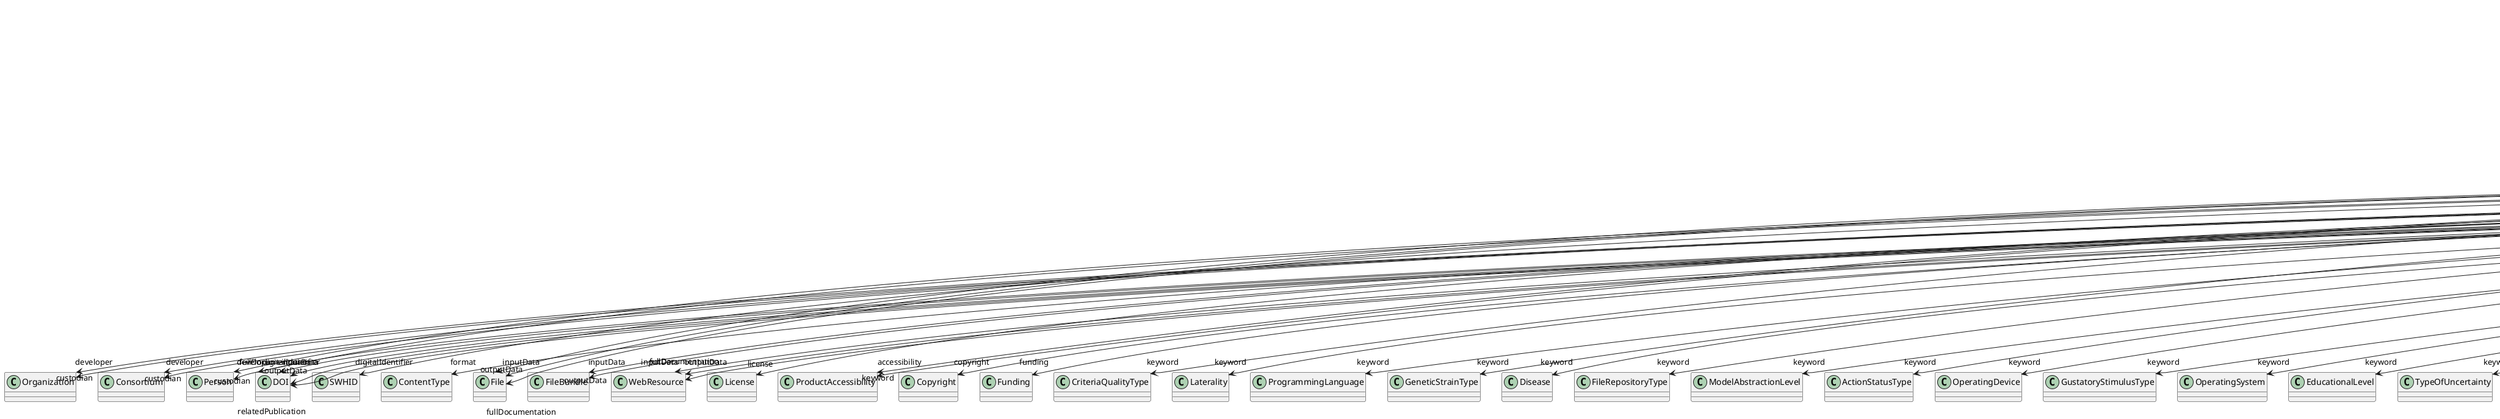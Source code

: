 @startuml
class ModelVersion {
+developer
+digitalIdentifier
+format
+inputData
+isAlternativeVersionOf
+isNewVersionOf
+license
+outputData
+accessibility
+copyright
+custodian
+description
+fullDocumentation
+fullName
+funding
+homepage
+howToCite
+keyword
+otherContribution
+relatedPublication
+releaseDate
+repository
+shortName
+supportChannel
+versionIdentifier
+versionInnovation

}
ModelVersion -d-> "developer" Organization
ModelVersion -d-> "developer" Consortium
ModelVersion -d-> "developer" Person
ModelVersion -d-> "digitalIdentifier" DOI
ModelVersion -d-> "digitalIdentifier" SWHID
ModelVersion -d-> "format" ContentType
ModelVersion -d-> "inputData" DOI
ModelVersion -d-> "inputData" File
ModelVersion -d-> "inputData" FileBundle
ModelVersion -d-> "inputData" WebResource
ModelVersion -d-> "isAlternativeVersionOf" ModelVersion
ModelVersion -d-> "isNewVersionOf" ModelVersion
ModelVersion -d-> "license" License
ModelVersion -d-> "outputData" DOI
ModelVersion -d-> "outputData" File
ModelVersion -d-> "outputData" FileBundle
ModelVersion -d-> "outputData" WebResource
ModelVersion -d-> "accessibility" ProductAccessibility
ModelVersion -d-> "copyright" Copyright
ModelVersion -d-> "custodian" Organization
ModelVersion -d-> "custodian" Consortium
ModelVersion -d-> "custodian" Person
ModelVersion -d-> "fullDocumentation" DOI
ModelVersion -d-> "fullDocumentation" File
ModelVersion -d-> "fullDocumentation" WebResource
ModelVersion -d-> "funding" Funding
ModelVersion -d-> "keyword" CriteriaQualityType
ModelVersion -d-> "keyword" Laterality
ModelVersion -d-> "keyword" ProgrammingLanguage
ModelVersion -d-> "keyword" GeneticStrainType
ModelVersion -d-> "keyword" Disease
ModelVersion -d-> "keyword" FileRepositoryType
ModelVersion -d-> "keyword" ModelAbstractionLevel
ModelVersion -d-> "keyword" ActionStatusType
ModelVersion -d-> "keyword" OperatingDevice
ModelVersion -d-> "keyword" GustatoryStimulusType
ModelVersion -d-> "keyword" OperatingSystem
ModelVersion -d-> "keyword" EducationalLevel
ModelVersion -d-> "keyword" TypeOfUncertainty
ModelVersion -d-> "keyword" PreparationType
ModelVersion -d-> "keyword" AnatomicalAxesOrientation
ModelVersion -d-> "keyword" Language
ModelVersion -d-> "keyword" SubjectAttribute
ModelVersion -d-> "keyword" AgeCategory
ModelVersion -d-> "keyword" Handedness
ModelVersion -d-> "keyword" Terminology
ModelVersion -d-> "keyword" QualitativeOverlap
ModelVersion -d-> "keyword" StimulationTechnique
ModelVersion -d-> "keyword" BreedingType
ModelVersion -d-> "keyword" DataType
ModelVersion -d-> "keyword" Species
ModelVersion -d-> "keyword" CranialWindowConstructionType
ModelVersion -d-> "keyword" ElectricalStimulusType
ModelVersion -d-> "keyword" CranialWindowReinforcementType
ModelVersion -d-> "keyword" SoftwareFeature
ModelVersion -d-> "keyword" Service
ModelVersion -d-> "keyword" SoftwareApplicationCategory
ModelVersion -d-> "keyword" Colormap
ModelVersion -d-> "keyword" ChemicalMixtureType
ModelVersion -d-> "keyword" SetupType
ModelVersion -d-> "keyword" AnatomicalPlane
ModelVersion -d-> "keyword" TissueSampleType
ModelVersion -d-> "keyword" Technique
ModelVersion -d-> "keyword" OrganismSystem
ModelVersion -d-> "keyword" DifferenceMeasure
ModelVersion -d-> "keyword" OpticalStimulusType
ModelVersion -d-> "keyword" AnnotationCriteriaType
ModelVersion -d-> "keyword" ExperimentalApproach
ModelVersion -d-> "keyword" DiseaseModel
ModelVersion -d-> "keyword" OrganismSubstance
ModelVersion -d-> "keyword" PatchClampVariation
ModelVersion -d-> "keyword" MetaDataModelType
ModelVersion -d-> "keyword" ModelScope
ModelVersion -d-> "keyword" CellType
ModelVersion -d-> "keyword" Organ
ModelVersion -d-> "keyword" SubcellularEntity
ModelVersion -d-> "keyword" MeasuredQuantity
ModelVersion -d-> "keyword" SemanticDataType
ModelVersion -d-> "keyword" UBERONParcellation
ModelVersion -d-> "keyword" VisualStimulusType
ModelVersion -d-> "keyword" AnatomicalIdentificationType
ModelVersion -d-> "keyword" EthicsAssessment
ModelVersion -d-> "keyword" BiologicalSex
ModelVersion -d-> "keyword" TermSuggestion
ModelVersion -d-> "keyword" ProductAccessibility
ModelVersion -d-> "keyword" ContributionType
ModelVersion -d-> "keyword" AuditoryStimulusType
ModelVersion -d-> "keyword" TissueSampleAttribute
ModelVersion -d-> "keyword" MolecularEntity
ModelVersion -d-> "keyword" AtlasType
ModelVersion -d-> "keyword" CellCultureType
ModelVersion -d-> "keyword" BiologicalProcess
ModelVersion -d-> "keyword" TactileStimulusType
ModelVersion -d-> "keyword" LearningResourceType
ModelVersion -d-> "keyword" AnalysisTechnique
ModelVersion -d-> "keyword" DeviceType
ModelVersion -d-> "keyword" StimulationApproach
ModelVersion -d-> "keyword" MeasuredSignalType
ModelVersion -d-> "keyword" FileBundleGrouping
ModelVersion -d-> "keyword" AnnotationType
ModelVersion -d-> "keyword" OlfactoryStimulusType
ModelVersion -d-> "keyword" BiologicalOrder
ModelVersion -d-> "keyword" UnitOfMeasurement
ModelVersion -d-> "keyword" FileUsageRole
ModelVersion -d-> "otherContribution" Contribution
ModelVersion -d-> "relatedPublication" Chapter
ModelVersion -d-> "relatedPublication" Book
ModelVersion -d-> "relatedPublication" ScholarlyArticle
ModelVersion -d-> "relatedPublication" ISBN
ModelVersion -d-> "relatedPublication" ISSN
ModelVersion -d-> "relatedPublication" HANDLE
ModelVersion -d-> "relatedPublication" DOI
ModelVersion -d-> "repository" FileRepository

@enduml